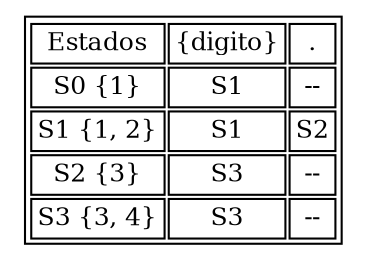 digraph G {tabla1[shape=plaintext,fontsize=12, label=<<TABLE BORDER="1"><TR><TD>Estados</TD><TD>{digito}</TD><TD>.</TD></TR><TR><TD>S0 {1}</TD><TD>S1</TD><TD>--</TD></TR><TR><TD>S1 {1, 2}</TD><TD>S1</TD><TD>S2</TD></TR><TR><TD>S2 {3}</TD><TD>S3</TD><TD>--</TD></TR><TR><TD>S3 {3, 4}</TD><TD>S3</TD><TD>--</TD></TR></TABLE>>];}